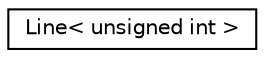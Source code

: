 digraph "Graphical Class Hierarchy"
{
  edge [fontname="Helvetica",fontsize="10",labelfontname="Helvetica",labelfontsize="10"];
  node [fontname="Helvetica",fontsize="10",shape=record];
  rankdir="LR";
  Node1 [label="Line\< unsigned int \>",height=0.2,width=0.4,color="black", fillcolor="white", style="filled",URL="$class_line_3_01unsigned_01int_01_4.html"];
}
